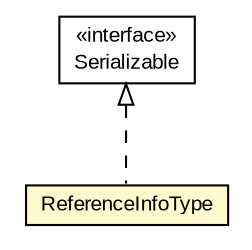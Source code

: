 #!/usr/local/bin/dot
#
# Class diagram 
# Generated by UMLGraph version R5_6-24-gf6e263 (http://www.umlgraph.org/)
#

digraph G {
	edge [fontname="arial",fontsize=10,labelfontname="arial",labelfontsize=10];
	node [fontname="arial",fontsize=10,shape=plaintext];
	nodesep=0.25;
	ranksep=0.5;
	// eu.europa.esig.jaxb.xades.ReferenceInfoType
	c547648 [label=<<table title="eu.europa.esig.jaxb.xades.ReferenceInfoType" border="0" cellborder="1" cellspacing="0" cellpadding="2" port="p" bgcolor="lemonChiffon" href="./ReferenceInfoType.html">
		<tr><td><table border="0" cellspacing="0" cellpadding="1">
<tr><td align="center" balign="center"> ReferenceInfoType </td></tr>
		</table></td></tr>
		</table>>, URL="./ReferenceInfoType.html", fontname="arial", fontcolor="black", fontsize=10.0];
	//eu.europa.esig.jaxb.xades.ReferenceInfoType implements java.io.Serializable
	c547884:p -> c547648:p [dir=back,arrowtail=empty,style=dashed];
	// java.io.Serializable
	c547884 [label=<<table title="java.io.Serializable" border="0" cellborder="1" cellspacing="0" cellpadding="2" port="p" href="http://java.sun.com/j2se/1.4.2/docs/api/java/io/Serializable.html">
		<tr><td><table border="0" cellspacing="0" cellpadding="1">
<tr><td align="center" balign="center"> &#171;interface&#187; </td></tr>
<tr><td align="center" balign="center"> Serializable </td></tr>
		</table></td></tr>
		</table>>, URL="http://java.sun.com/j2se/1.4.2/docs/api/java/io/Serializable.html", fontname="arial", fontcolor="black", fontsize=10.0];
}

